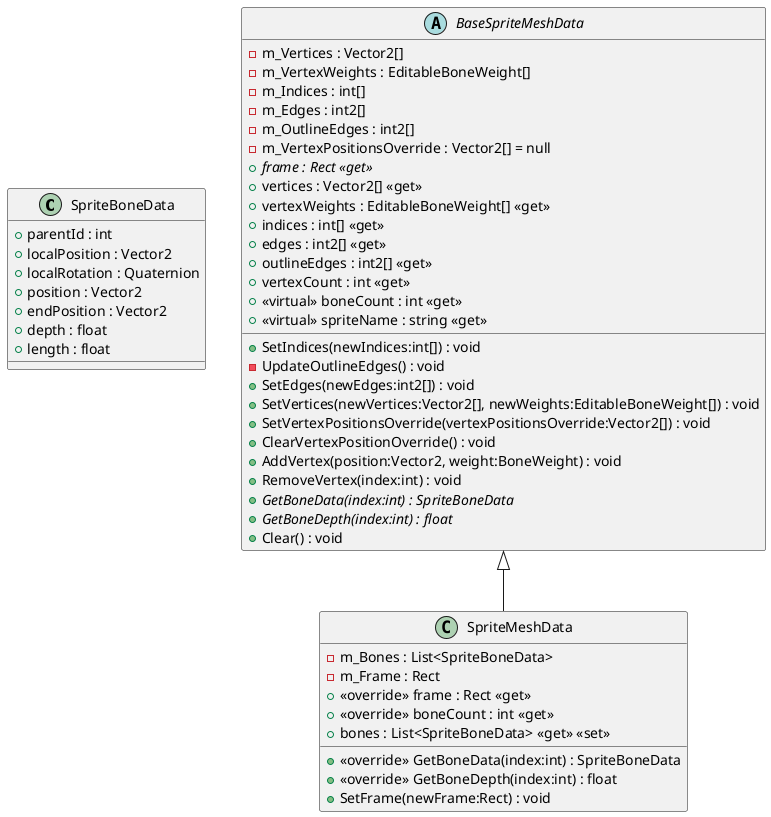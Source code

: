 @startuml
class SpriteBoneData {
    + parentId : int
    + localPosition : Vector2
    + localRotation : Quaternion
    + position : Vector2
    + endPosition : Vector2
    + depth : float
    + length : float
}
abstract class BaseSpriteMeshData {
    - m_Vertices : Vector2[]
    - m_VertexWeights : EditableBoneWeight[]
    - m_Indices : int[]
    - m_Edges : int2[]
    - m_OutlineEdges : int2[]
    - m_VertexPositionsOverride : Vector2[] = null
    + {abstract} frame : Rect <<get>>
    + vertices : Vector2[] <<get>>
    + vertexWeights : EditableBoneWeight[] <<get>>
    + indices : int[] <<get>>
    + edges : int2[] <<get>>
    + outlineEdges : int2[] <<get>>
    + vertexCount : int <<get>>
    + <<virtual>> boneCount : int <<get>>
    + <<virtual>> spriteName : string <<get>>
    + SetIndices(newIndices:int[]) : void
    - UpdateOutlineEdges() : void
    + SetEdges(newEdges:int2[]) : void
    + SetVertices(newVertices:Vector2[], newWeights:EditableBoneWeight[]) : void
    + SetVertexPositionsOverride(vertexPositionsOverride:Vector2[]) : void
    + ClearVertexPositionOverride() : void
    + AddVertex(position:Vector2, weight:BoneWeight) : void
    + RemoveVertex(index:int) : void
    + {abstract} GetBoneData(index:int) : SpriteBoneData
    + {abstract} GetBoneDepth(index:int) : float
    + Clear() : void
}
class SpriteMeshData {
    - m_Bones : List<SpriteBoneData>
    - m_Frame : Rect
    + <<override>> frame : Rect <<get>>
    + <<override>> boneCount : int <<get>>
    + bones : List<SpriteBoneData> <<get>> <<set>>
    + <<override>> GetBoneData(index:int) : SpriteBoneData
    + <<override>> GetBoneDepth(index:int) : float
    + SetFrame(newFrame:Rect) : void
}
BaseSpriteMeshData <|-- SpriteMeshData
@enduml
